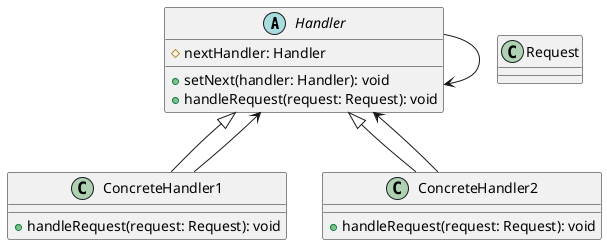 @startuml
abstract class Handler {
    # nextHandler: Handler
    + setNext(handler: Handler): void
    + handleRequest(request: Request): void
}

class ConcreteHandler1 extends Handler {
    + handleRequest(request: Request): void
}

class ConcreteHandler2 extends Handler {
    + handleRequest(request: Request): void
}

class Request
Handler --> Handler
ConcreteHandler1 --> Handler
ConcreteHandler2 --> Handler
@enduml
